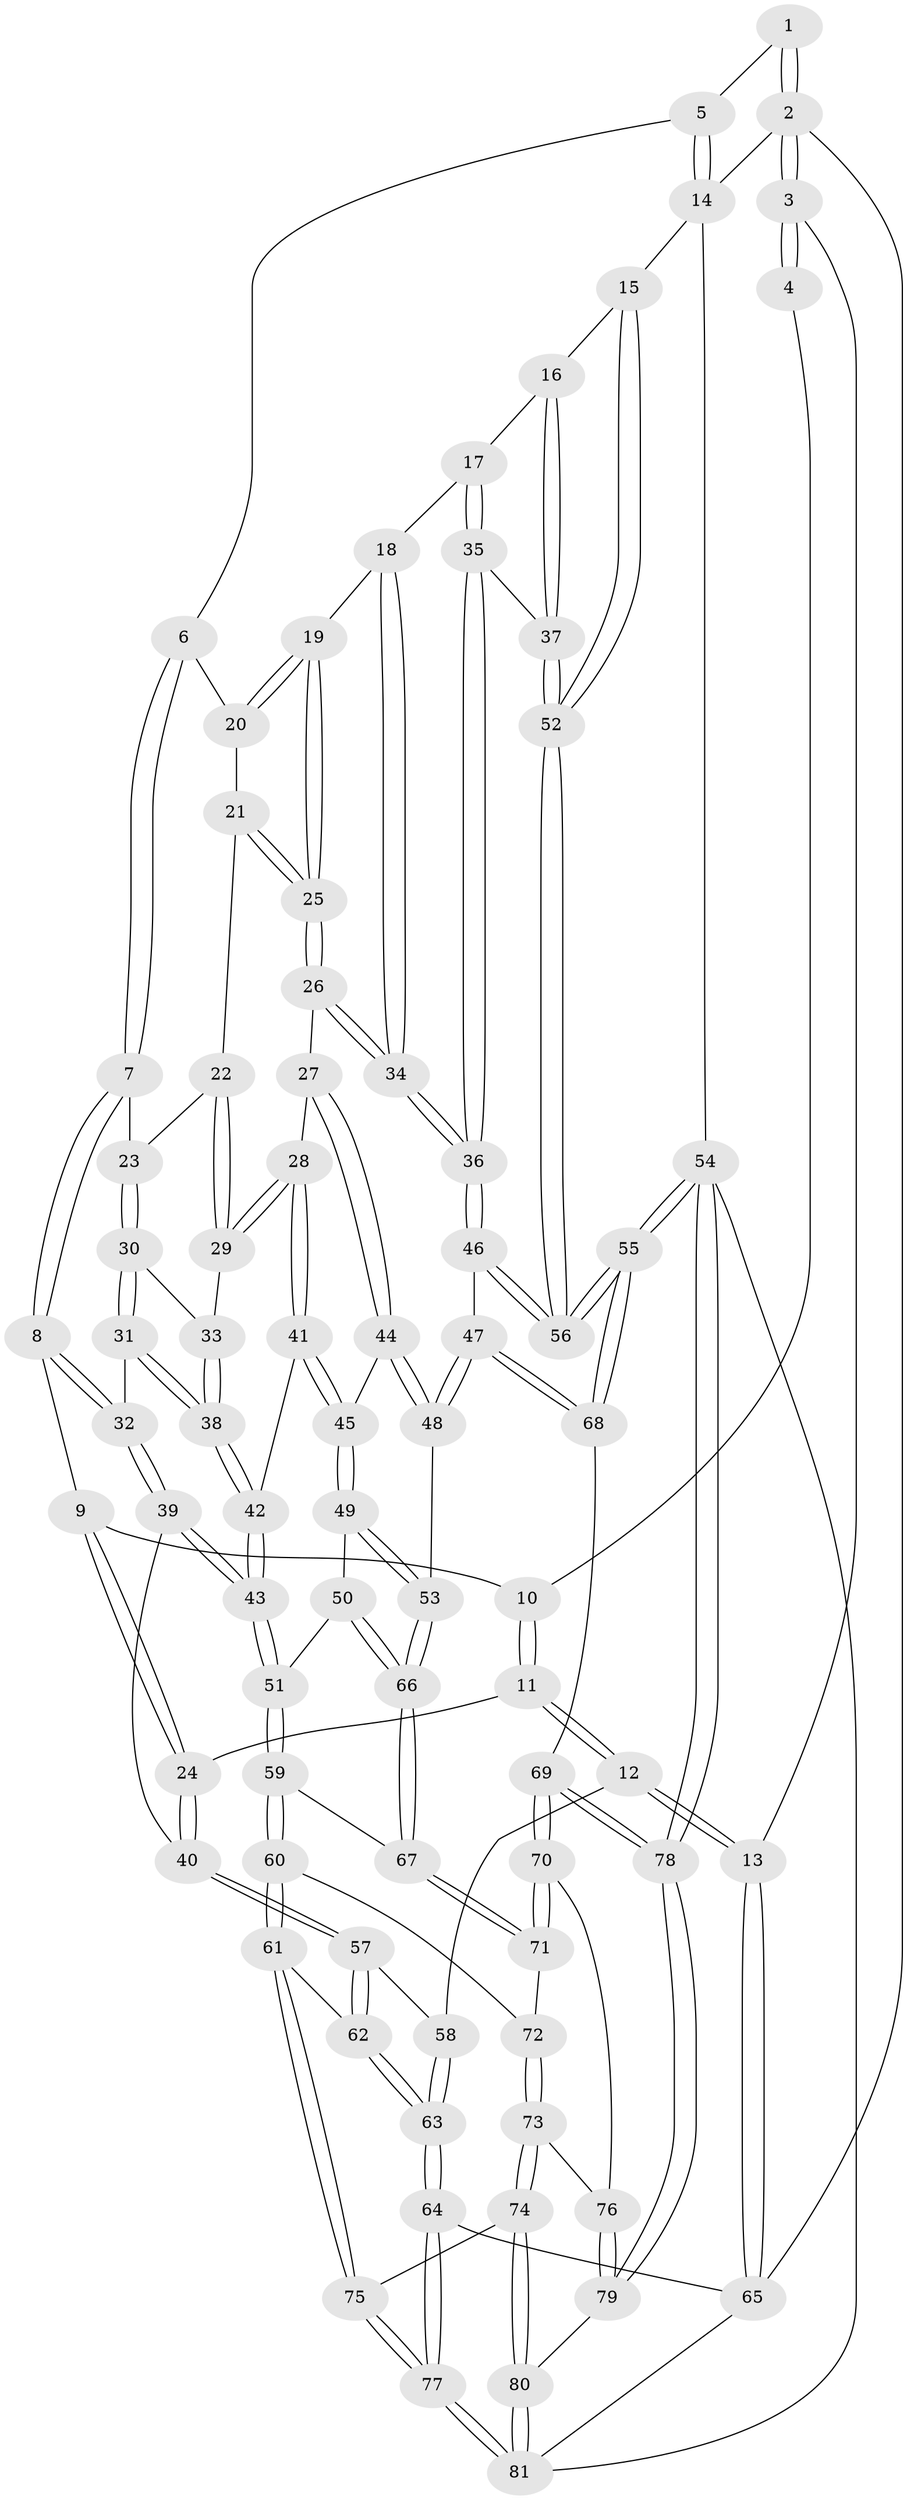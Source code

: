 // coarse degree distribution, {3: 0.14583333333333334, 5: 0.3958333333333333, 4: 0.3958333333333333, 6: 0.0625}
// Generated by graph-tools (version 1.1) at 2025/42/03/06/25 10:42:31]
// undirected, 81 vertices, 199 edges
graph export_dot {
graph [start="1"]
  node [color=gray90,style=filled];
  1 [pos="+0.19696751468841528+0"];
  2 [pos="+0+0"];
  3 [pos="+0+0.1881341877138975"];
  4 [pos="+0.19657548552359397+0"];
  5 [pos="+0.6018090199728299+0"];
  6 [pos="+0.5987695863895668+0"];
  7 [pos="+0.5278251896979848+0"];
  8 [pos="+0.3854981080643232+0.13879092958789896"];
  9 [pos="+0.25156657671770244+0.04519302757333256"];
  10 [pos="+0.19852552619279146+0"];
  11 [pos="+0+0.23225392395159739"];
  12 [pos="+0+0.2549254529672055"];
  13 [pos="+0+0.2590072017770105"];
  14 [pos="+1+0"];
  15 [pos="+1+0"];
  16 [pos="+0.9951697787958581+0.09394643882029446"];
  17 [pos="+0.9207743955107841+0.130229186443356"];
  18 [pos="+0.8846567717033699+0.14289274477731834"];
  19 [pos="+0.8233911293128585+0.1426681922561717"];
  20 [pos="+0.6312230612718002+0"];
  21 [pos="+0.6596308163725493+0.11922010723362088"];
  22 [pos="+0.631564764051312+0.16404075458863343"];
  23 [pos="+0.5679831395367403+0.17568948482268484"];
  24 [pos="+0.13461023262166322+0.24189045288576477"];
  25 [pos="+0.7562675179371693+0.1962785562543055"];
  26 [pos="+0.7313359411017094+0.25747446255695244"];
  27 [pos="+0.6947145591146572+0.2634914164334062"];
  28 [pos="+0.677981288080869+0.25590040368745093"];
  29 [pos="+0.6567675235413902+0.23947843418945747"];
  30 [pos="+0.5672545848123622+0.17674339566424124"];
  31 [pos="+0.46467728194769903+0.2071079314808991"];
  32 [pos="+0.3850451822861362+0.16646906005740073"];
  33 [pos="+0.5866255257781425+0.23585800571734286"];
  34 [pos="+0.8377688322886407+0.3869483804733431"];
  35 [pos="+0.9146586782360681+0.37400003663098136"];
  36 [pos="+0.8384503323621927+0.38851907240614775"];
  37 [pos="+0.9403121153029477+0.37254857826366816"];
  38 [pos="+0.5323306068867754+0.30214209126535424"];
  39 [pos="+0.2895795546346168+0.29898028109431696"];
  40 [pos="+0.28477614672859447+0.29887969580833607"];
  41 [pos="+0.5365593768216108+0.31969861837397623"];
  42 [pos="+0.5342609084725766+0.31509278030598864"];
  43 [pos="+0.3095915093692912+0.32574925477007455"];
  44 [pos="+0.6563878115300162+0.33031892564433035"];
  45 [pos="+0.5402100885221526+0.3332459078951571"];
  46 [pos="+0.8020420460540406+0.4530277522627101"];
  47 [pos="+0.7507738321928918+0.5166577031314278"];
  48 [pos="+0.6914529388753539+0.5173592703676984"];
  49 [pos="+0.5335621106758378+0.3998824311235177"];
  50 [pos="+0.3809351673938815+0.45810149055115046"];
  51 [pos="+0.37616595448502926+0.45942762140671767"];
  52 [pos="+1+0.4268281524522164"];
  53 [pos="+0.6779716768985701+0.5207954916425431"];
  54 [pos="+1+1"];
  55 [pos="+1+0.7673124228412901"];
  56 [pos="+1+0.6286661961902416"];
  57 [pos="+0.20405429836246014+0.4075459294650702"];
  58 [pos="+0.14367571639727306+0.4147002067327667"];
  59 [pos="+0.37445027237294237+0.4666368834309799"];
  60 [pos="+0.34737826084807805+0.5678682077774221"];
  61 [pos="+0.30691044167993053+0.6069670211365547"];
  62 [pos="+0.16463215597455644+0.61751990733254"];
  63 [pos="+0.09977777706477284+0.6380211567250053"];
  64 [pos="+0+0.689222523063454"];
  65 [pos="+0+0.6760881468296891"];
  66 [pos="+0.6432282924958533+0.5552679080913561"];
  67 [pos="+0.6277625519200198+0.5735202032047751"];
  68 [pos="+0.9048022013710497+0.7342929483935758"];
  69 [pos="+0.762067264597674+0.8395751033882707"];
  70 [pos="+0.6012395680373193+0.7322081328913468"];
  71 [pos="+0.6039555742626729+0.60324980037922"];
  72 [pos="+0.4818954098331084+0.6034703810923671"];
  73 [pos="+0.475531841922546+0.7751105851693174"];
  74 [pos="+0.43588992271887944+0.7857308460805448"];
  75 [pos="+0.3783701090094948+0.7682113123223044"];
  76 [pos="+0.5353874512651221+0.7728192548689404"];
  77 [pos="+0.23595093140309514+0.9352602446292194"];
  78 [pos="+0.6706203683807949+1"];
  79 [pos="+0.6091207010301669+1"];
  80 [pos="+0.49387238252219007+1"];
  81 [pos="+0.29713701264272085+1"];
  1 -- 2;
  1 -- 2;
  1 -- 5;
  2 -- 3;
  2 -- 3;
  2 -- 14;
  2 -- 65;
  3 -- 4;
  3 -- 4;
  3 -- 13;
  4 -- 10;
  5 -- 6;
  5 -- 14;
  5 -- 14;
  6 -- 7;
  6 -- 7;
  6 -- 20;
  7 -- 8;
  7 -- 8;
  7 -- 23;
  8 -- 9;
  8 -- 32;
  8 -- 32;
  9 -- 10;
  9 -- 24;
  9 -- 24;
  10 -- 11;
  10 -- 11;
  11 -- 12;
  11 -- 12;
  11 -- 24;
  12 -- 13;
  12 -- 13;
  12 -- 58;
  13 -- 65;
  13 -- 65;
  14 -- 15;
  14 -- 54;
  15 -- 16;
  15 -- 52;
  15 -- 52;
  16 -- 17;
  16 -- 37;
  16 -- 37;
  17 -- 18;
  17 -- 35;
  17 -- 35;
  18 -- 19;
  18 -- 34;
  18 -- 34;
  19 -- 20;
  19 -- 20;
  19 -- 25;
  19 -- 25;
  20 -- 21;
  21 -- 22;
  21 -- 25;
  21 -- 25;
  22 -- 23;
  22 -- 29;
  22 -- 29;
  23 -- 30;
  23 -- 30;
  24 -- 40;
  24 -- 40;
  25 -- 26;
  25 -- 26;
  26 -- 27;
  26 -- 34;
  26 -- 34;
  27 -- 28;
  27 -- 44;
  27 -- 44;
  28 -- 29;
  28 -- 29;
  28 -- 41;
  28 -- 41;
  29 -- 33;
  30 -- 31;
  30 -- 31;
  30 -- 33;
  31 -- 32;
  31 -- 38;
  31 -- 38;
  32 -- 39;
  32 -- 39;
  33 -- 38;
  33 -- 38;
  34 -- 36;
  34 -- 36;
  35 -- 36;
  35 -- 36;
  35 -- 37;
  36 -- 46;
  36 -- 46;
  37 -- 52;
  37 -- 52;
  38 -- 42;
  38 -- 42;
  39 -- 40;
  39 -- 43;
  39 -- 43;
  40 -- 57;
  40 -- 57;
  41 -- 42;
  41 -- 45;
  41 -- 45;
  42 -- 43;
  42 -- 43;
  43 -- 51;
  43 -- 51;
  44 -- 45;
  44 -- 48;
  44 -- 48;
  45 -- 49;
  45 -- 49;
  46 -- 47;
  46 -- 56;
  46 -- 56;
  47 -- 48;
  47 -- 48;
  47 -- 68;
  47 -- 68;
  48 -- 53;
  49 -- 50;
  49 -- 53;
  49 -- 53;
  50 -- 51;
  50 -- 66;
  50 -- 66;
  51 -- 59;
  51 -- 59;
  52 -- 56;
  52 -- 56;
  53 -- 66;
  53 -- 66;
  54 -- 55;
  54 -- 55;
  54 -- 78;
  54 -- 78;
  54 -- 81;
  55 -- 56;
  55 -- 56;
  55 -- 68;
  55 -- 68;
  57 -- 58;
  57 -- 62;
  57 -- 62;
  58 -- 63;
  58 -- 63;
  59 -- 60;
  59 -- 60;
  59 -- 67;
  60 -- 61;
  60 -- 61;
  60 -- 72;
  61 -- 62;
  61 -- 75;
  61 -- 75;
  62 -- 63;
  62 -- 63;
  63 -- 64;
  63 -- 64;
  64 -- 65;
  64 -- 77;
  64 -- 77;
  65 -- 81;
  66 -- 67;
  66 -- 67;
  67 -- 71;
  67 -- 71;
  68 -- 69;
  69 -- 70;
  69 -- 70;
  69 -- 78;
  69 -- 78;
  70 -- 71;
  70 -- 71;
  70 -- 76;
  71 -- 72;
  72 -- 73;
  72 -- 73;
  73 -- 74;
  73 -- 74;
  73 -- 76;
  74 -- 75;
  74 -- 80;
  74 -- 80;
  75 -- 77;
  75 -- 77;
  76 -- 79;
  76 -- 79;
  77 -- 81;
  77 -- 81;
  78 -- 79;
  78 -- 79;
  79 -- 80;
  80 -- 81;
  80 -- 81;
}
